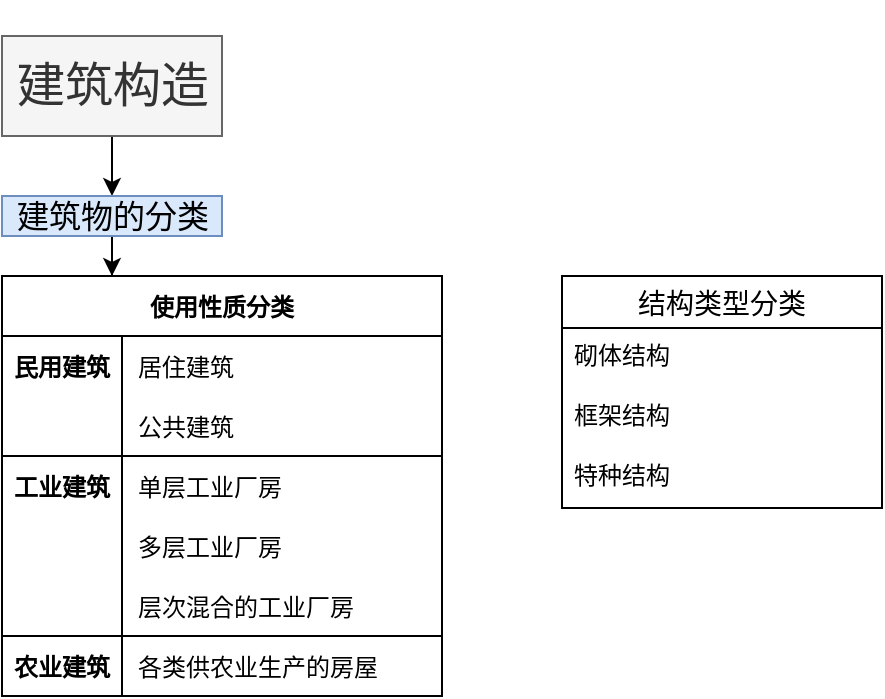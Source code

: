 <mxfile version="14.4.3" type="github">
  <diagram id="_KgP9zd1s0jClfJV7wFN" name="Page-1">
    <mxGraphModel dx="868" dy="451" grid="1" gridSize="10" guides="1" tooltips="1" connect="1" arrows="1" fold="1" page="1" pageScale="1" pageWidth="1654" pageHeight="1169" math="0" shadow="0">
      <root>
        <mxCell id="0" />
        <mxCell id="1" parent="0" />
        <mxCell id="rFIZvNVO3O9d2vXRIFZd-2" style="edgeStyle=orthogonalEdgeStyle;rounded=0;orthogonalLoop=1;jettySize=auto;html=1;entryX=0.5;entryY=0;entryDx=0;entryDy=0;entryPerimeter=0;" parent="1" source="jqm1b_PrEK7jK8E0-QV8-48" target="jqm1b_PrEK7jK8E0-QV8-49" edge="1">
          <mxGeometry relative="1" as="geometry" />
        </mxCell>
        <mxCell id="jqm1b_PrEK7jK8E0-QV8-48" value="&lt;font style=&quot;font-size: 24px&quot;&gt;&lt;br&gt;&lt;/font&gt;&lt;div style=&quot;font-size: 24px&quot;&gt;&lt;font style=&quot;font-size: 24px&quot;&gt;建筑构造&lt;/font&gt;&lt;/div&gt;&lt;div style=&quot;font-size: 24px&quot;&gt;&lt;font style=&quot;font-size: 24px&quot;&gt;&lt;br&gt;&lt;/font&gt;&lt;/div&gt;" style="text;html=1;align=center;verticalAlign=middle;resizable=0;points=[];autosize=1;fillColor=#f5f5f5;strokeColor=#666666;fontColor=#333333;" parent="1" vertex="1">
          <mxGeometry x="40" y="40" width="110" height="50" as="geometry" />
        </mxCell>
        <mxCell id="ANpANSX_q5uw8GC-pnkn-77" style="edgeStyle=orthogonalEdgeStyle;rounded=0;orthogonalLoop=1;jettySize=auto;html=1;entryX=0.25;entryY=0;entryDx=0;entryDy=0;" edge="1" parent="1" source="jqm1b_PrEK7jK8E0-QV8-49" target="rFIZvNVO3O9d2vXRIFZd-3">
          <mxGeometry relative="1" as="geometry" />
        </mxCell>
        <mxCell id="jqm1b_PrEK7jK8E0-QV8-49" value="&lt;font style=&quot;font-size: 16px&quot;&gt;建筑物的分类&lt;/font&gt;" style="text;html=1;align=center;verticalAlign=middle;resizable=0;points=[];autosize=1;fillColor=#dae8fc;strokeColor=#6c8ebf;" parent="1" vertex="1">
          <mxGeometry x="40" y="120" width="110" height="20" as="geometry" />
        </mxCell>
        <mxCell id="rFIZvNVO3O9d2vXRIFZd-3" value="使用性质分类" style="shape=table;startSize=30;container=1;collapsible=1;childLayout=tableLayout;fixedRows=1;rowLines=0;fontStyle=1;align=center;resizeLast=1;" parent="1" vertex="1">
          <mxGeometry x="40" y="160" width="220" height="210" as="geometry">
            <mxRectangle x="40" y="160" width="100" height="30" as="alternateBounds" />
          </mxGeometry>
        </mxCell>
        <mxCell id="rFIZvNVO3O9d2vXRIFZd-4" value="" style="shape=partialRectangle;collapsible=0;dropTarget=0;pointerEvents=0;fillColor=none;top=0;left=0;bottom=0;right=0;points=[[0,0.5],[1,0.5]];portConstraint=eastwest;" parent="rFIZvNVO3O9d2vXRIFZd-3" vertex="1">
          <mxGeometry y="30" width="220" height="30" as="geometry" />
        </mxCell>
        <mxCell id="rFIZvNVO3O9d2vXRIFZd-5" value="民用建筑" style="shape=partialRectangle;connectable=0;fillColor=none;top=0;left=0;bottom=0;right=0;fontStyle=1;overflow=hidden;" parent="rFIZvNVO3O9d2vXRIFZd-4" vertex="1">
          <mxGeometry width="60" height="30" as="geometry" />
        </mxCell>
        <mxCell id="rFIZvNVO3O9d2vXRIFZd-6" value="居住建筑" style="shape=partialRectangle;connectable=0;fillColor=none;top=0;left=0;bottom=0;right=0;align=left;spacingLeft=6;fontStyle=0;overflow=hidden;" parent="rFIZvNVO3O9d2vXRIFZd-4" vertex="1">
          <mxGeometry x="60" width="160" height="30" as="geometry" />
        </mxCell>
        <mxCell id="rFIZvNVO3O9d2vXRIFZd-7" value="" style="shape=partialRectangle;collapsible=0;dropTarget=0;pointerEvents=0;fillColor=none;top=0;left=0;bottom=1;right=0;points=[[0,0.5],[1,0.5]];portConstraint=eastwest;" parent="rFIZvNVO3O9d2vXRIFZd-3" vertex="1">
          <mxGeometry y="60" width="220" height="30" as="geometry" />
        </mxCell>
        <mxCell id="rFIZvNVO3O9d2vXRIFZd-8" value="" style="shape=partialRectangle;connectable=0;fillColor=none;top=0;left=0;bottom=0;right=0;fontStyle=1;overflow=hidden;" parent="rFIZvNVO3O9d2vXRIFZd-7" vertex="1">
          <mxGeometry width="60" height="30" as="geometry" />
        </mxCell>
        <mxCell id="rFIZvNVO3O9d2vXRIFZd-9" value="公共建筑" style="shape=partialRectangle;connectable=0;fillColor=none;top=0;left=0;bottom=0;right=0;align=left;spacingLeft=6;fontStyle=0;overflow=hidden;" parent="rFIZvNVO3O9d2vXRIFZd-7" vertex="1">
          <mxGeometry x="60" width="160" height="30" as="geometry" />
        </mxCell>
        <mxCell id="rFIZvNVO3O9d2vXRIFZd-10" value="" style="shape=partialRectangle;collapsible=0;dropTarget=0;pointerEvents=0;fillColor=none;top=0;left=0;bottom=0;right=0;points=[[0,0.5],[1,0.5]];portConstraint=eastwest;" parent="rFIZvNVO3O9d2vXRIFZd-3" vertex="1">
          <mxGeometry y="90" width="220" height="30" as="geometry" />
        </mxCell>
        <mxCell id="rFIZvNVO3O9d2vXRIFZd-11" value="工业建筑" style="shape=partialRectangle;connectable=0;fillColor=none;top=0;left=0;bottom=0;right=0;editable=1;overflow=hidden;fontStyle=1" parent="rFIZvNVO3O9d2vXRIFZd-10" vertex="1">
          <mxGeometry width="60" height="30" as="geometry" />
        </mxCell>
        <mxCell id="rFIZvNVO3O9d2vXRIFZd-12" value="单层工业厂房" style="shape=partialRectangle;connectable=0;fillColor=none;top=0;left=0;bottom=0;right=0;align=left;spacingLeft=6;overflow=hidden;" parent="rFIZvNVO3O9d2vXRIFZd-10" vertex="1">
          <mxGeometry x="60" width="160" height="30" as="geometry" />
        </mxCell>
        <mxCell id="rFIZvNVO3O9d2vXRIFZd-13" value="" style="shape=partialRectangle;collapsible=0;dropTarget=0;pointerEvents=0;fillColor=none;top=0;left=0;bottom=0;right=0;points=[[0,0.5],[1,0.5]];portConstraint=eastwest;" parent="rFIZvNVO3O9d2vXRIFZd-3" vertex="1">
          <mxGeometry y="120" width="220" height="30" as="geometry" />
        </mxCell>
        <mxCell id="rFIZvNVO3O9d2vXRIFZd-14" value="" style="shape=partialRectangle;connectable=0;fillColor=none;top=0;left=0;bottom=0;right=0;editable=1;overflow=hidden;" parent="rFIZvNVO3O9d2vXRIFZd-13" vertex="1">
          <mxGeometry width="60" height="30" as="geometry" />
        </mxCell>
        <mxCell id="rFIZvNVO3O9d2vXRIFZd-15" value="多层工业厂房" style="shape=partialRectangle;connectable=0;fillColor=none;top=0;left=0;bottom=0;right=0;align=left;spacingLeft=6;overflow=hidden;" parent="rFIZvNVO3O9d2vXRIFZd-13" vertex="1">
          <mxGeometry x="60" width="160" height="30" as="geometry" />
        </mxCell>
        <mxCell id="ANpANSX_q5uw8GC-pnkn-35" style="shape=partialRectangle;collapsible=0;dropTarget=0;pointerEvents=0;fillColor=none;top=0;left=0;bottom=0;right=0;points=[[0,0.5],[1,0.5]];portConstraint=eastwest;" vertex="1" parent="rFIZvNVO3O9d2vXRIFZd-3">
          <mxGeometry y="150" width="220" height="30" as="geometry" />
        </mxCell>
        <mxCell id="ANpANSX_q5uw8GC-pnkn-36" style="shape=partialRectangle;connectable=0;fillColor=none;top=0;left=0;bottom=0;right=0;editable=1;overflow=hidden;" vertex="1" parent="ANpANSX_q5uw8GC-pnkn-35">
          <mxGeometry width="60" height="30" as="geometry" />
        </mxCell>
        <mxCell id="ANpANSX_q5uw8GC-pnkn-37" value="层次混合的工业厂房" style="shape=partialRectangle;connectable=0;fillColor=none;top=0;left=0;bottom=0;right=0;align=left;spacingLeft=6;overflow=hidden;" vertex="1" parent="ANpANSX_q5uw8GC-pnkn-35">
          <mxGeometry x="60" width="160" height="30" as="geometry" />
        </mxCell>
        <mxCell id="ANpANSX_q5uw8GC-pnkn-74" style="shape=partialRectangle;collapsible=0;dropTarget=0;pointerEvents=0;fillColor=none;top=1;left=0;bottom=0;right=0;points=[[0,0.5],[1,0.5]];portConstraint=eastwest;" vertex="1" parent="rFIZvNVO3O9d2vXRIFZd-3">
          <mxGeometry y="180" width="220" height="30" as="geometry" />
        </mxCell>
        <mxCell id="ANpANSX_q5uw8GC-pnkn-75" value="农业建筑" style="shape=partialRectangle;connectable=0;fillColor=none;top=0;left=0;bottom=0;right=0;editable=1;overflow=hidden;fontStyle=1;verticalAlign=middle;labelPosition=center;verticalLabelPosition=middle;align=center;horizontal=1;" vertex="1" parent="ANpANSX_q5uw8GC-pnkn-74">
          <mxGeometry width="60" height="30" as="geometry" />
        </mxCell>
        <mxCell id="ANpANSX_q5uw8GC-pnkn-76" value="各类供农业生产的房屋" style="shape=partialRectangle;connectable=0;fillColor=none;top=0;left=0;bottom=0;right=0;align=left;spacingLeft=6;overflow=hidden;" vertex="1" parent="ANpANSX_q5uw8GC-pnkn-74">
          <mxGeometry x="60" width="160" height="30" as="geometry" />
        </mxCell>
        <mxCell id="ANpANSX_q5uw8GC-pnkn-91" value="结构类型分类" style="swimlane;fontStyle=0;childLayout=stackLayout;horizontal=1;startSize=26;horizontalStack=0;resizeParent=1;resizeParentMax=0;resizeLast=0;collapsible=1;marginBottom=0;align=center;fontSize=14;" vertex="1" parent="1">
          <mxGeometry x="320" y="160" width="160" height="116" as="geometry" />
        </mxCell>
        <mxCell id="ANpANSX_q5uw8GC-pnkn-92" value="砌体结构" style="text;strokeColor=none;fillColor=none;spacingLeft=4;spacingRight=4;overflow=hidden;rotatable=0;points=[[0,0.5],[1,0.5]];portConstraint=eastwest;fontSize=12;" vertex="1" parent="ANpANSX_q5uw8GC-pnkn-91">
          <mxGeometry y="26" width="160" height="30" as="geometry" />
        </mxCell>
        <mxCell id="ANpANSX_q5uw8GC-pnkn-93" value="框架结构" style="text;strokeColor=none;fillColor=none;spacingLeft=4;spacingRight=4;overflow=hidden;rotatable=0;points=[[0,0.5],[1,0.5]];portConstraint=eastwest;fontSize=12;" vertex="1" parent="ANpANSX_q5uw8GC-pnkn-91">
          <mxGeometry y="56" width="160" height="30" as="geometry" />
        </mxCell>
        <mxCell id="ANpANSX_q5uw8GC-pnkn-94" value="特种结构" style="text;strokeColor=none;fillColor=none;spacingLeft=4;spacingRight=4;overflow=hidden;rotatable=0;points=[[0,0.5],[1,0.5]];portConstraint=eastwest;fontSize=12;" vertex="1" parent="ANpANSX_q5uw8GC-pnkn-91">
          <mxGeometry y="86" width="160" height="30" as="geometry" />
        </mxCell>
      </root>
    </mxGraphModel>
  </diagram>
</mxfile>
